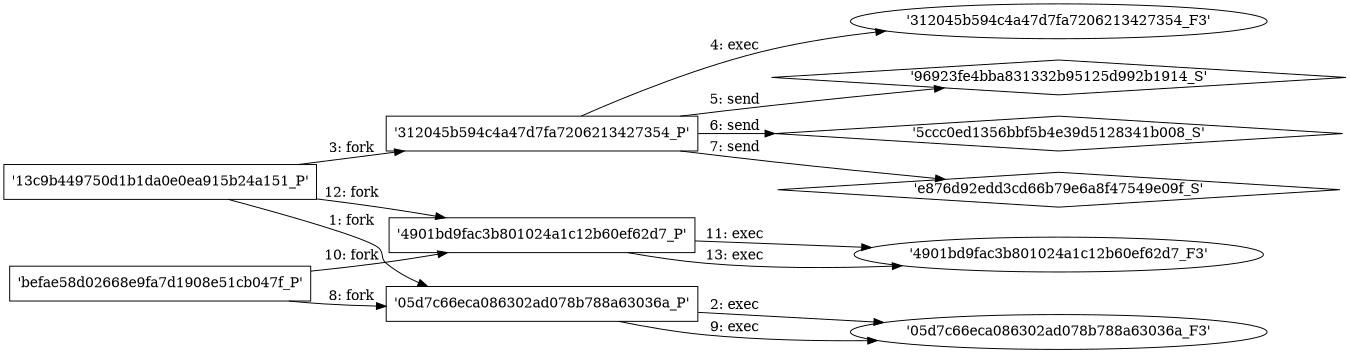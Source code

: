digraph "D:\Learning\Paper\apt\基于CTI的攻击预警\Dataset\攻击图\ASGfromALLCTI\Microsoft Patch Tuesday for June 2020 — Snort rules and prominent vulnerabilities.dot" {
rankdir="LR"
size="9"
fixedsize="false"
splines="true"
nodesep=0.3
ranksep=0
fontsize=10
overlap="scalexy"
engine= "neato"
	"'13c9b449750d1b1da0e0ea915b24a151_P'" [node_type=Process shape=box]
	"'05d7c66eca086302ad078b788a63036a_P'" [node_type=Process shape=box]
	"'13c9b449750d1b1da0e0ea915b24a151_P'" -> "'05d7c66eca086302ad078b788a63036a_P'" [label="1: fork"]
	"'05d7c66eca086302ad078b788a63036a_P'" [node_type=Process shape=box]
	"'05d7c66eca086302ad078b788a63036a_F3'" [node_type=File shape=ellipse]
	"'05d7c66eca086302ad078b788a63036a_P'" -> "'05d7c66eca086302ad078b788a63036a_F3'" [label="2: exec"]
	"'13c9b449750d1b1da0e0ea915b24a151_P'" [node_type=Process shape=box]
	"'312045b594c4a47d7fa7206213427354_P'" [node_type=Process shape=box]
	"'13c9b449750d1b1da0e0ea915b24a151_P'" -> "'312045b594c4a47d7fa7206213427354_P'" [label="3: fork"]
	"'312045b594c4a47d7fa7206213427354_P'" [node_type=Process shape=box]
	"'312045b594c4a47d7fa7206213427354_F3'" [node_type=File shape=ellipse]
	"'312045b594c4a47d7fa7206213427354_P'" -> "'312045b594c4a47d7fa7206213427354_F3'" [label="4: exec"]
	"'96923fe4bba831332b95125d992b1914_S'" [node_type=Socket shape=diamond]
	"'312045b594c4a47d7fa7206213427354_P'" [node_type=Process shape=box]
	"'312045b594c4a47d7fa7206213427354_P'" -> "'96923fe4bba831332b95125d992b1914_S'" [label="5: send"]
	"'5ccc0ed1356bbf5b4e39d5128341b008_S'" [node_type=Socket shape=diamond]
	"'312045b594c4a47d7fa7206213427354_P'" [node_type=Process shape=box]
	"'312045b594c4a47d7fa7206213427354_P'" -> "'5ccc0ed1356bbf5b4e39d5128341b008_S'" [label="6: send"]
	"'e876d92edd3cd66b79e6a8f47549e09f_S'" [node_type=Socket shape=diamond]
	"'312045b594c4a47d7fa7206213427354_P'" [node_type=Process shape=box]
	"'312045b594c4a47d7fa7206213427354_P'" -> "'e876d92edd3cd66b79e6a8f47549e09f_S'" [label="7: send"]
	"'befae58d02668e9fa7d1908e51cb047f_P'" [node_type=Process shape=box]
	"'05d7c66eca086302ad078b788a63036a_P'" [node_type=Process shape=box]
	"'befae58d02668e9fa7d1908e51cb047f_P'" -> "'05d7c66eca086302ad078b788a63036a_P'" [label="8: fork"]
	"'05d7c66eca086302ad078b788a63036a_P'" [node_type=Process shape=box]
	"'05d7c66eca086302ad078b788a63036a_F3'" [node_type=File shape=ellipse]
	"'05d7c66eca086302ad078b788a63036a_P'" -> "'05d7c66eca086302ad078b788a63036a_F3'" [label="9: exec"]
	"'befae58d02668e9fa7d1908e51cb047f_P'" [node_type=Process shape=box]
	"'4901bd9fac3b801024a1c12b60ef62d7_P'" [node_type=Process shape=box]
	"'befae58d02668e9fa7d1908e51cb047f_P'" -> "'4901bd9fac3b801024a1c12b60ef62d7_P'" [label="10: fork"]
	"'4901bd9fac3b801024a1c12b60ef62d7_P'" [node_type=Process shape=box]
	"'4901bd9fac3b801024a1c12b60ef62d7_F3'" [node_type=File shape=ellipse]
	"'4901bd9fac3b801024a1c12b60ef62d7_P'" -> "'4901bd9fac3b801024a1c12b60ef62d7_F3'" [label="11: exec"]
	"'13c9b449750d1b1da0e0ea915b24a151_P'" [node_type=Process shape=box]
	"'4901bd9fac3b801024a1c12b60ef62d7_P'" [node_type=Process shape=box]
	"'13c9b449750d1b1da0e0ea915b24a151_P'" -> "'4901bd9fac3b801024a1c12b60ef62d7_P'" [label="12: fork"]
	"'4901bd9fac3b801024a1c12b60ef62d7_P'" [node_type=Process shape=box]
	"'4901bd9fac3b801024a1c12b60ef62d7_F3'" [node_type=File shape=ellipse]
	"'4901bd9fac3b801024a1c12b60ef62d7_P'" -> "'4901bd9fac3b801024a1c12b60ef62d7_F3'" [label="13: exec"]
}
